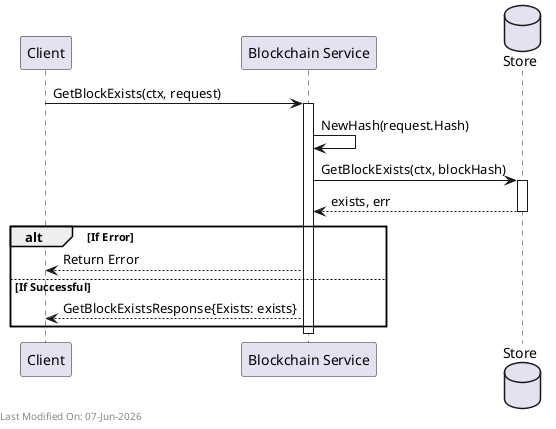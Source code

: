 @startuml
participant "Client" as Client
participant "Blockchain Service" as Service
database "Store" as Store

Client -> Service: GetBlockExists(ctx, request)
activate Service

Service -> Service: NewHash(request.Hash)

Service -> Store: GetBlockExists(ctx, blockHash)
activate Store
Store --> Service: exists, err
deactivate Store

alt If Error
    Service --> Client: Return Error
else If Successful
    Service --> Client: GetBlockExistsResponse{Exists: exists}
end

deactivate Service

left footer Last Modified On: %date("dd-MMM-yyyy")

@enduml
